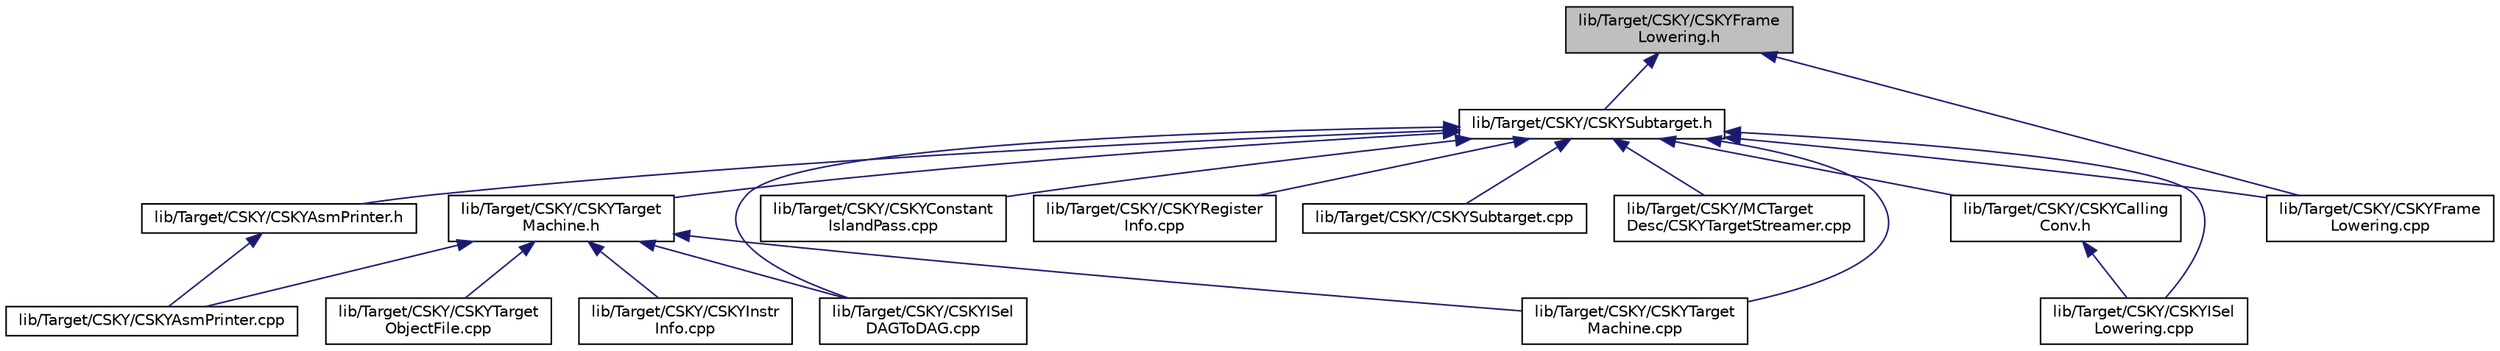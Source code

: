 digraph "lib/Target/CSKY/CSKYFrameLowering.h"
{
 // LATEX_PDF_SIZE
  bgcolor="transparent";
  edge [fontname="Helvetica",fontsize="10",labelfontname="Helvetica",labelfontsize="10"];
  node [fontname="Helvetica",fontsize="10",shape=record];
  Node1 [label="lib/Target/CSKY/CSKYFrame\lLowering.h",height=0.2,width=0.4,color="black", fillcolor="grey75", style="filled", fontcolor="black",tooltip=" "];
  Node1 -> Node2 [dir="back",color="midnightblue",fontsize="10",style="solid",fontname="Helvetica"];
  Node2 [label="lib/Target/CSKY/CSKYSubtarget.h",height=0.2,width=0.4,color="black",URL="$CSKYSubtarget_8h.html",tooltip=" "];
  Node2 -> Node3 [dir="back",color="midnightblue",fontsize="10",style="solid",fontname="Helvetica"];
  Node3 [label="lib/Target/CSKY/CSKYAsmPrinter.h",height=0.2,width=0.4,color="black",URL="$CSKYAsmPrinter_8h.html",tooltip=" "];
  Node3 -> Node4 [dir="back",color="midnightblue",fontsize="10",style="solid",fontname="Helvetica"];
  Node4 [label="lib/Target/CSKY/CSKYAsmPrinter.cpp",height=0.2,width=0.4,color="black",URL="$CSKYAsmPrinter_8cpp.html",tooltip=" "];
  Node2 -> Node5 [dir="back",color="midnightblue",fontsize="10",style="solid",fontname="Helvetica"];
  Node5 [label="lib/Target/CSKY/CSKYTarget\lMachine.h",height=0.2,width=0.4,color="black",URL="$CSKYTargetMachine_8h.html",tooltip=" "];
  Node5 -> Node4 [dir="back",color="midnightblue",fontsize="10",style="solid",fontname="Helvetica"];
  Node5 -> Node6 [dir="back",color="midnightblue",fontsize="10",style="solid",fontname="Helvetica"];
  Node6 [label="lib/Target/CSKY/CSKYInstr\lInfo.cpp",height=0.2,width=0.4,color="black",URL="$CSKYInstrInfo_8cpp.html",tooltip=" "];
  Node5 -> Node7 [dir="back",color="midnightblue",fontsize="10",style="solid",fontname="Helvetica"];
  Node7 [label="lib/Target/CSKY/CSKYISel\lDAGToDAG.cpp",height=0.2,width=0.4,color="black",URL="$CSKYISelDAGToDAG_8cpp.html",tooltip=" "];
  Node5 -> Node8 [dir="back",color="midnightblue",fontsize="10",style="solid",fontname="Helvetica"];
  Node8 [label="lib/Target/CSKY/CSKYTarget\lMachine.cpp",height=0.2,width=0.4,color="black",URL="$CSKYTargetMachine_8cpp.html",tooltip=" "];
  Node5 -> Node9 [dir="back",color="midnightblue",fontsize="10",style="solid",fontname="Helvetica"];
  Node9 [label="lib/Target/CSKY/CSKYTarget\lObjectFile.cpp",height=0.2,width=0.4,color="black",URL="$CSKYTargetObjectFile_8cpp.html",tooltip=" "];
  Node2 -> Node10 [dir="back",color="midnightblue",fontsize="10",style="solid",fontname="Helvetica"];
  Node10 [label="lib/Target/CSKY/CSKYCalling\lConv.h",height=0.2,width=0.4,color="black",URL="$CSKYCallingConv_8h.html",tooltip=" "];
  Node10 -> Node11 [dir="back",color="midnightblue",fontsize="10",style="solid",fontname="Helvetica"];
  Node11 [label="lib/Target/CSKY/CSKYISel\lLowering.cpp",height=0.2,width=0.4,color="black",URL="$CSKYISelLowering_8cpp.html",tooltip=" "];
  Node2 -> Node12 [dir="back",color="midnightblue",fontsize="10",style="solid",fontname="Helvetica"];
  Node12 [label="lib/Target/CSKY/CSKYConstant\lIslandPass.cpp",height=0.2,width=0.4,color="black",URL="$CSKYConstantIslandPass_8cpp.html",tooltip=" "];
  Node2 -> Node13 [dir="back",color="midnightblue",fontsize="10",style="solid",fontname="Helvetica"];
  Node13 [label="lib/Target/CSKY/CSKYFrame\lLowering.cpp",height=0.2,width=0.4,color="black",URL="$CSKYFrameLowering_8cpp.html",tooltip=" "];
  Node2 -> Node7 [dir="back",color="midnightblue",fontsize="10",style="solid",fontname="Helvetica"];
  Node2 -> Node11 [dir="back",color="midnightblue",fontsize="10",style="solid",fontname="Helvetica"];
  Node2 -> Node14 [dir="back",color="midnightblue",fontsize="10",style="solid",fontname="Helvetica"];
  Node14 [label="lib/Target/CSKY/CSKYRegister\lInfo.cpp",height=0.2,width=0.4,color="black",URL="$CSKYRegisterInfo_8cpp.html",tooltip=" "];
  Node2 -> Node15 [dir="back",color="midnightblue",fontsize="10",style="solid",fontname="Helvetica"];
  Node15 [label="lib/Target/CSKY/CSKYSubtarget.cpp",height=0.2,width=0.4,color="black",URL="$CSKYSubtarget_8cpp.html",tooltip=" "];
  Node2 -> Node8 [dir="back",color="midnightblue",fontsize="10",style="solid",fontname="Helvetica"];
  Node2 -> Node16 [dir="back",color="midnightblue",fontsize="10",style="solid",fontname="Helvetica"];
  Node16 [label="lib/Target/CSKY/MCTarget\lDesc/CSKYTargetStreamer.cpp",height=0.2,width=0.4,color="black",URL="$CSKYTargetStreamer_8cpp.html",tooltip=" "];
  Node1 -> Node13 [dir="back",color="midnightblue",fontsize="10",style="solid",fontname="Helvetica"];
}
